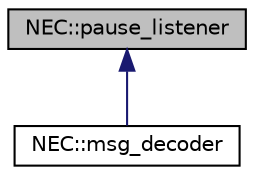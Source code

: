 digraph "NEC::pause_listener"
{
  edge [fontname="Helvetica",fontsize="10",labelfontname="Helvetica",labelfontsize="10"];
  node [fontname="Helvetica",fontsize="10",shape=record];
  Node0 [label="NEC::pause_listener",height=0.2,width=0.4,color="black", fillcolor="grey75", style="filled", fontcolor="black"];
  Node0 -> Node1 [dir="back",color="midnightblue",fontsize="10",style="solid"];
  Node1 [label="NEC::msg_decoder",height=0.2,width=0.4,color="black", fillcolor="white", style="filled",URL="$classNEC_1_1msg__decoder.html"];
}
